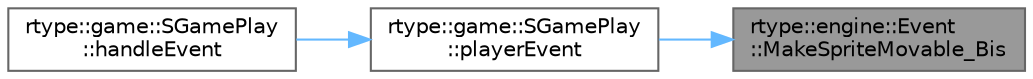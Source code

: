 digraph "rtype::engine::Event::MakeSpriteMovable_Bis"
{
 // LATEX_PDF_SIZE
  bgcolor="transparent";
  edge [fontname=Helvetica,fontsize=10,labelfontname=Helvetica,labelfontsize=10];
  node [fontname=Helvetica,fontsize=10,shape=box,height=0.2,width=0.4];
  rankdir="RL";
  Node1 [label="rtype::engine::Event\l::MakeSpriteMovable_Bis",height=0.2,width=0.4,color="gray40", fillcolor="grey60", style="filled", fontcolor="black",tooltip="Function to make an sprite movable (bis)"];
  Node1 -> Node2 [dir="back",color="steelblue1",style="solid"];
  Node2 [label="rtype::game::SGamePlay\l::playerEvent",height=0.2,width=0.4,color="grey40", fillcolor="white", style="filled",URL="$classrtype_1_1game_1_1SGamePlay.html#a3103c94497c54e5723275d96edc4168d",tooltip=" "];
  Node2 -> Node3 [dir="back",color="steelblue1",style="solid"];
  Node3 [label="rtype::game::SGamePlay\l::handleEvent",height=0.2,width=0.4,color="grey40", fillcolor="white", style="filled",URL="$classrtype_1_1game_1_1SGamePlay.html#a221313b876696334d7f371a9ace54ad5",tooltip="Handle the event."];
}
